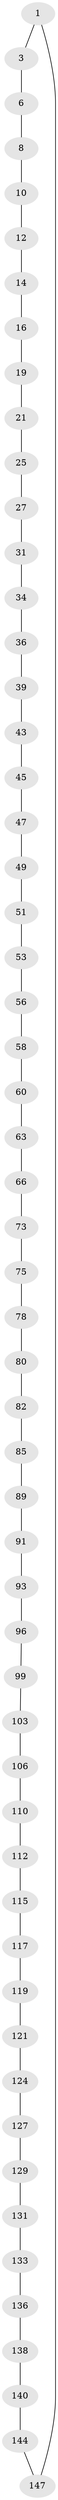 // original degree distribution, {2: 1.0}
// Generated by graph-tools (version 1.1) at 2025/20/03/04/25 18:20:11]
// undirected, 56 vertices, 56 edges
graph export_dot {
graph [start="1"]
  node [color=gray90,style=filled];
  1 [super="+2+149"];
  3 [super="+4"];
  6 [super="+7"];
  8 [super="+9"];
  10 [super="+11"];
  12 [super="+13"];
  14 [super="+15"];
  16 [super="+17"];
  19 [super="+20"];
  21 [super="+22"];
  25 [super="+26"];
  27 [super="+28"];
  31 [super="+32"];
  34 [super="+35"];
  36 [super="+37"];
  39 [super="+40"];
  43 [super="+44"];
  45 [super="+46"];
  47 [super="+48"];
  49 [super="+50"];
  51 [super="+52"];
  53 [super="+54"];
  56 [super="+57"];
  58 [super="+59"];
  60 [super="+61"];
  63 [super="+64"];
  66 [super="+67"];
  73 [super="+74"];
  75 [super="+76"];
  78 [super="+79"];
  80 [super="+81"];
  82 [super="+83"];
  85 [super="+86"];
  89 [super="+90"];
  91 [super="+92"];
  93 [super="+94"];
  96 [super="+97"];
  99 [super="+100"];
  103 [super="+104"];
  106 [super="+107"];
  110 [super="+111"];
  112 [super="+113"];
  115 [super="+116"];
  117 [super="+118"];
  119 [super="+120"];
  121 [super="+122"];
  124 [super="+125"];
  127 [super="+128"];
  129 [super="+130"];
  131 [super="+132"];
  133 [super="+134"];
  136 [super="+137"];
  138 [super="+139"];
  140 [super="+141"];
  144 [super="+145"];
  147 [super="+148"];
  1 -- 3;
  1 -- 147;
  3 -- 6;
  6 -- 8;
  8 -- 10;
  10 -- 12;
  12 -- 14;
  14 -- 16;
  16 -- 19;
  19 -- 21;
  21 -- 25;
  25 -- 27;
  27 -- 31;
  31 -- 34;
  34 -- 36;
  36 -- 39;
  39 -- 43;
  43 -- 45;
  45 -- 47;
  47 -- 49;
  49 -- 51;
  51 -- 53;
  53 -- 56;
  56 -- 58;
  58 -- 60;
  60 -- 63;
  63 -- 66;
  66 -- 73;
  73 -- 75;
  75 -- 78;
  78 -- 80;
  80 -- 82;
  82 -- 85;
  85 -- 89;
  89 -- 91;
  91 -- 93;
  93 -- 96;
  96 -- 99;
  99 -- 103;
  103 -- 106;
  106 -- 110;
  110 -- 112;
  112 -- 115;
  115 -- 117;
  117 -- 119;
  119 -- 121;
  121 -- 124;
  124 -- 127;
  127 -- 129;
  129 -- 131;
  131 -- 133;
  133 -- 136;
  136 -- 138;
  138 -- 140;
  140 -- 144;
  144 -- 147;
}
